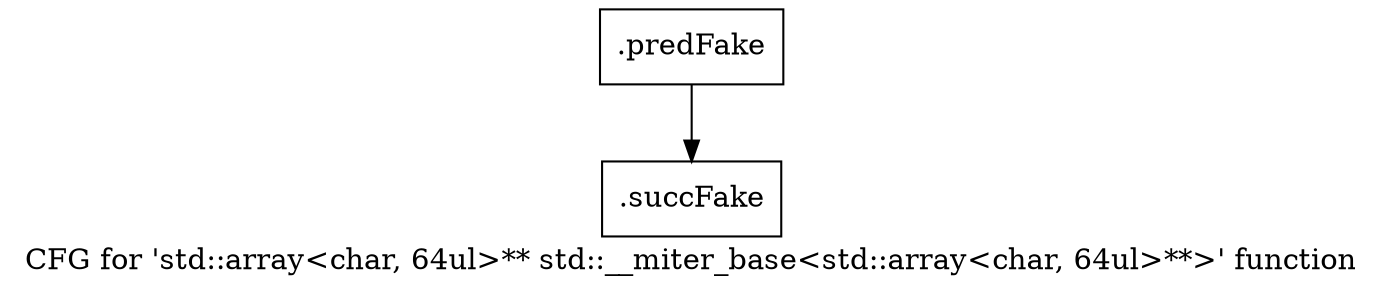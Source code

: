 digraph "CFG for 'std::array\<char, 64ul\>** std::__miter_base\<std::array\<char, 64ul\>**\>' function" {
	label="CFG for 'std::array\<char, 64ul\>** std::__miter_base\<std::array\<char, 64ul\>**\>' function";

	Node0x5ef2e40 [shape=record,filename="",linenumber="",label="{.predFake}"];
	Node0x5ef2e40 -> Node0x62ef4b0[ callList="" memoryops="" filename="/mnt/xilinx/Vitis_HLS/2021.2/tps/lnx64/gcc-6.2.0/lib/gcc/x86_64-pc-linux-gnu/6.2.0/../../../../include/c++/6.2.0/bits/cpp_type_traits.h" execusionnum="0"];
	Node0x62ef4b0 [shape=record,filename="/mnt/xilinx/Vitis_HLS/2021.2/tps/lnx64/gcc-6.2.0/lib/gcc/x86_64-pc-linux-gnu/6.2.0/../../../../include/c++/6.2.0/bits/cpp_type_traits.h",linenumber="409",label="{.succFake}"];
}
